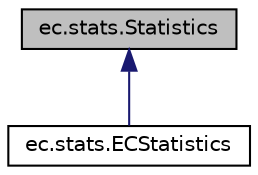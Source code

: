 digraph "ec.stats.Statistics"
{
  edge [fontname="Helvetica",fontsize="10",labelfontname="Helvetica",labelfontsize="10"];
  node [fontname="Helvetica",fontsize="10",shape=record];
  Node0 [label="ec.stats.Statistics",height=0.2,width=0.4,color="black", fillcolor="grey75", style="filled", fontcolor="black"];
  Node0 -> Node1 [dir="back",color="midnightblue",fontsize="10",style="solid",fontname="Helvetica"];
  Node1 [label="ec.stats.ECStatistics",height=0.2,width=0.4,color="black", fillcolor="white", style="filled",URL="$classec_1_1stats_1_1_e_c_statistics.html",tooltip="This class implements the Statistics interface and methods to calculate statistics on input data..."];
}
